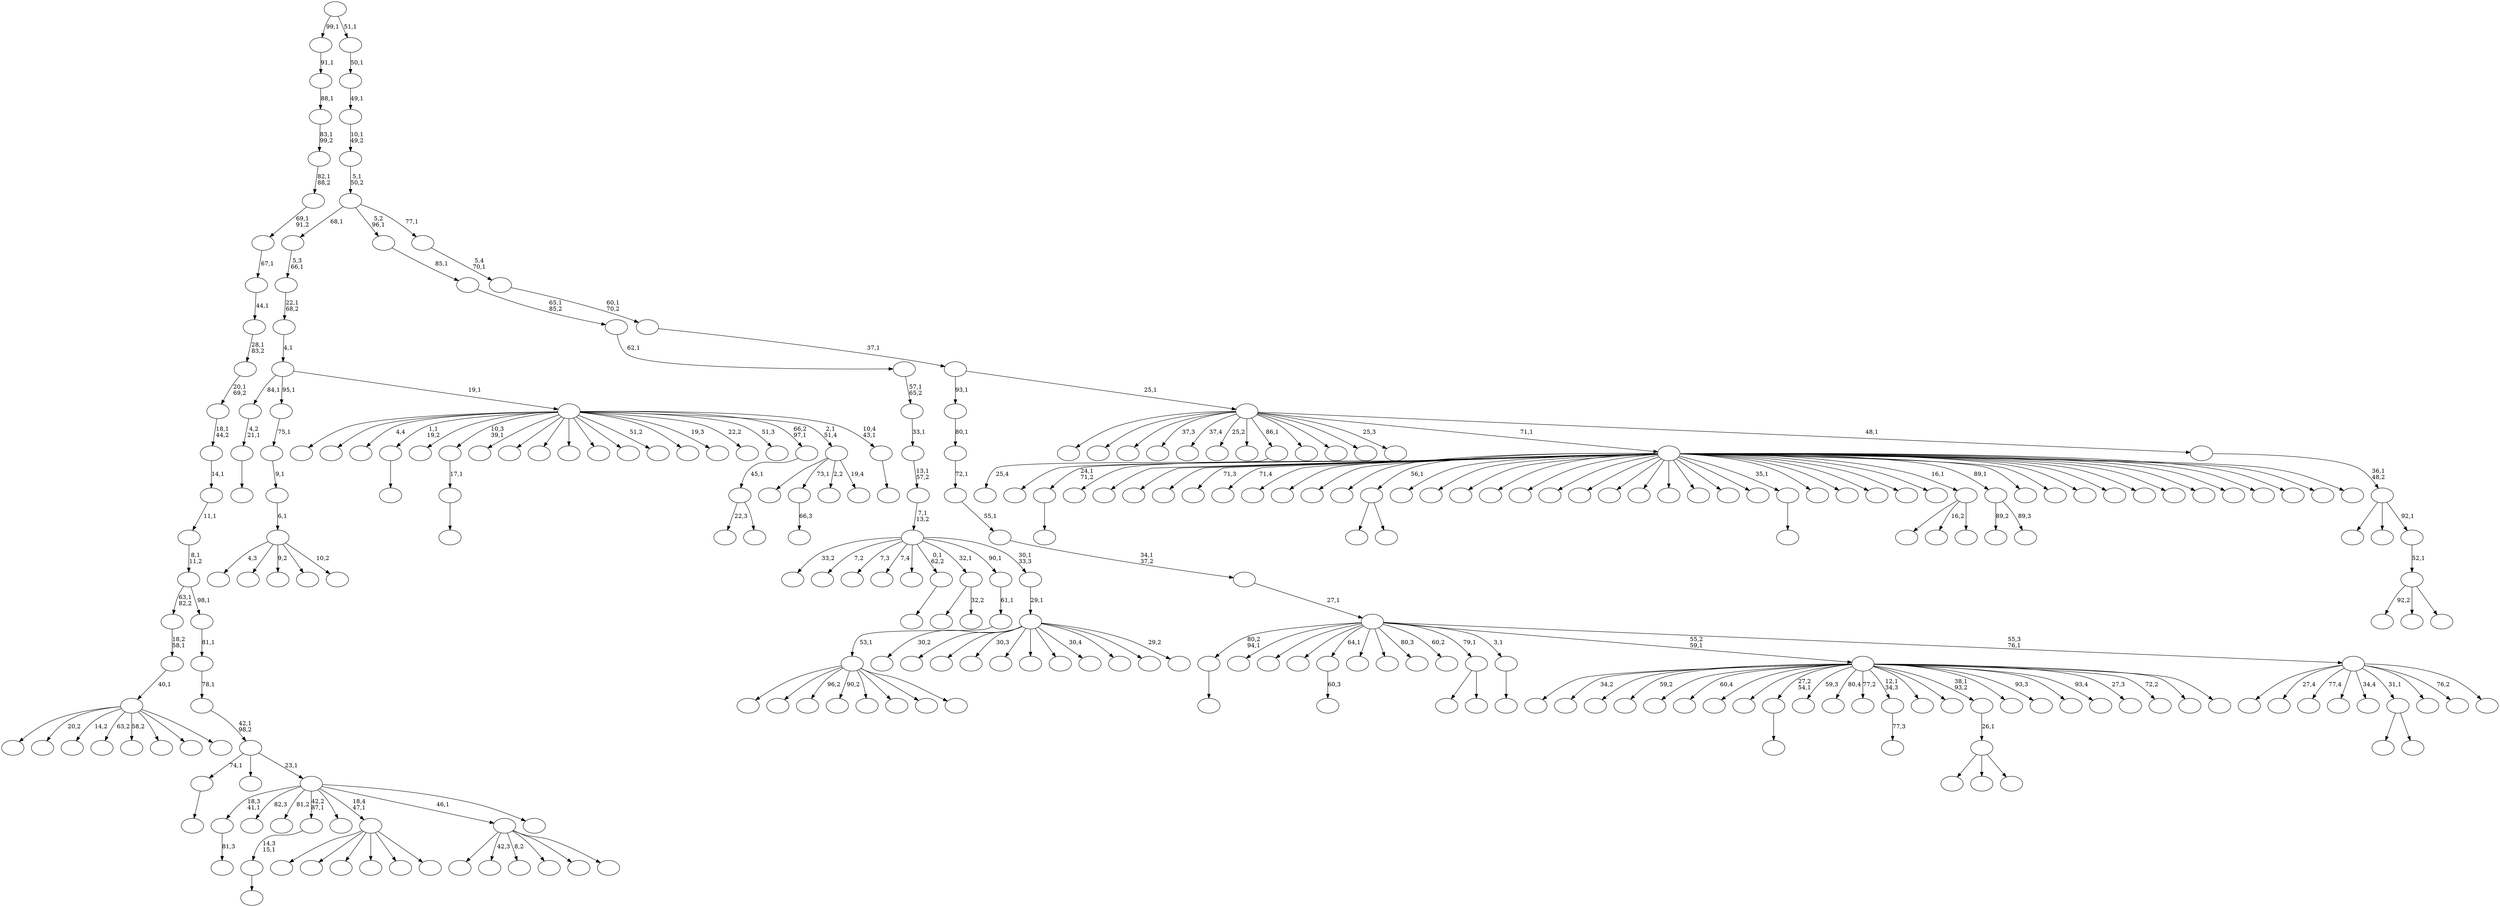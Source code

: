 digraph T {
	300 [label=""]
	299 [label=""]
	298 [label=""]
	297 [label=""]
	296 [label=""]
	295 [label=""]
	294 [label=""]
	293 [label=""]
	292 [label=""]
	291 [label=""]
	290 [label=""]
	289 [label=""]
	288 [label=""]
	287 [label=""]
	286 [label=""]
	285 [label=""]
	284 [label=""]
	283 [label=""]
	282 [label=""]
	281 [label=""]
	280 [label=""]
	279 [label=""]
	278 [label=""]
	277 [label=""]
	276 [label=""]
	275 [label=""]
	274 [label=""]
	273 [label=""]
	272 [label=""]
	271 [label=""]
	270 [label=""]
	269 [label=""]
	268 [label=""]
	267 [label=""]
	266 [label=""]
	265 [label=""]
	264 [label=""]
	263 [label=""]
	262 [label=""]
	261 [label=""]
	260 [label=""]
	259 [label=""]
	258 [label=""]
	257 [label=""]
	256 [label=""]
	255 [label=""]
	254 [label=""]
	253 [label=""]
	252 [label=""]
	251 [label=""]
	250 [label=""]
	249 [label=""]
	248 [label=""]
	247 [label=""]
	246 [label=""]
	245 [label=""]
	244 [label=""]
	243 [label=""]
	242 [label=""]
	241 [label=""]
	240 [label=""]
	239 [label=""]
	238 [label=""]
	237 [label=""]
	236 [label=""]
	235 [label=""]
	234 [label=""]
	233 [label=""]
	232 [label=""]
	231 [label=""]
	230 [label=""]
	229 [label=""]
	228 [label=""]
	227 [label=""]
	226 [label=""]
	225 [label=""]
	224 [label=""]
	223 [label=""]
	222 [label=""]
	221 [label=""]
	220 [label=""]
	219 [label=""]
	218 [label=""]
	217 [label=""]
	216 [label=""]
	215 [label=""]
	214 [label=""]
	213 [label=""]
	212 [label=""]
	211 [label=""]
	210 [label=""]
	209 [label=""]
	208 [label=""]
	207 [label=""]
	206 [label=""]
	205 [label=""]
	204 [label=""]
	203 [label=""]
	202 [label=""]
	201 [label=""]
	200 [label=""]
	199 [label=""]
	198 [label=""]
	197 [label=""]
	196 [label=""]
	195 [label=""]
	194 [label=""]
	193 [label=""]
	192 [label=""]
	191 [label=""]
	190 [label=""]
	189 [label=""]
	188 [label=""]
	187 [label=""]
	186 [label=""]
	185 [label=""]
	184 [label=""]
	183 [label=""]
	182 [label=""]
	181 [label=""]
	180 [label=""]
	179 [label=""]
	178 [label=""]
	177 [label=""]
	176 [label=""]
	175 [label=""]
	174 [label=""]
	173 [label=""]
	172 [label=""]
	171 [label=""]
	170 [label=""]
	169 [label=""]
	168 [label=""]
	167 [label=""]
	166 [label=""]
	165 [label=""]
	164 [label=""]
	163 [label=""]
	162 [label=""]
	161 [label=""]
	160 [label=""]
	159 [label=""]
	158 [label=""]
	157 [label=""]
	156 [label=""]
	155 [label=""]
	154 [label=""]
	153 [label=""]
	152 [label=""]
	151 [label=""]
	150 [label=""]
	149 [label=""]
	148 [label=""]
	147 [label=""]
	146 [label=""]
	145 [label=""]
	144 [label=""]
	143 [label=""]
	142 [label=""]
	141 [label=""]
	140 [label=""]
	139 [label=""]
	138 [label=""]
	137 [label=""]
	136 [label=""]
	135 [label=""]
	134 [label=""]
	133 [label=""]
	132 [label=""]
	131 [label=""]
	130 [label=""]
	129 [label=""]
	128 [label=""]
	127 [label=""]
	126 [label=""]
	125 [label=""]
	124 [label=""]
	123 [label=""]
	122 [label=""]
	121 [label=""]
	120 [label=""]
	119 [label=""]
	118 [label=""]
	117 [label=""]
	116 [label=""]
	115 [label=""]
	114 [label=""]
	113 [label=""]
	112 [label=""]
	111 [label=""]
	110 [label=""]
	109 [label=""]
	108 [label=""]
	107 [label=""]
	106 [label=""]
	105 [label=""]
	104 [label=""]
	103 [label=""]
	102 [label=""]
	101 [label=""]
	100 [label=""]
	99 [label=""]
	98 [label=""]
	97 [label=""]
	96 [label=""]
	95 [label=""]
	94 [label=""]
	93 [label=""]
	92 [label=""]
	91 [label=""]
	90 [label=""]
	89 [label=""]
	88 [label=""]
	87 [label=""]
	86 [label=""]
	85 [label=""]
	84 [label=""]
	83 [label=""]
	82 [label=""]
	81 [label=""]
	80 [label=""]
	79 [label=""]
	78 [label=""]
	77 [label=""]
	76 [label=""]
	75 [label=""]
	74 [label=""]
	73 [label=""]
	72 [label=""]
	71 [label=""]
	70 [label=""]
	69 [label=""]
	68 [label=""]
	67 [label=""]
	66 [label=""]
	65 [label=""]
	64 [label=""]
	63 [label=""]
	62 [label=""]
	61 [label=""]
	60 [label=""]
	59 [label=""]
	58 [label=""]
	57 [label=""]
	56 [label=""]
	55 [label=""]
	54 [label=""]
	53 [label=""]
	52 [label=""]
	51 [label=""]
	50 [label=""]
	49 [label=""]
	48 [label=""]
	47 [label=""]
	46 [label=""]
	45 [label=""]
	44 [label=""]
	43 [label=""]
	42 [label=""]
	41 [label=""]
	40 [label=""]
	39 [label=""]
	38 [label=""]
	37 [label=""]
	36 [label=""]
	35 [label=""]
	34 [label=""]
	33 [label=""]
	32 [label=""]
	31 [label=""]
	30 [label=""]
	29 [label=""]
	28 [label=""]
	27 [label=""]
	26 [label=""]
	25 [label=""]
	24 [label=""]
	23 [label=""]
	22 [label=""]
	21 [label=""]
	20 [label=""]
	19 [label=""]
	18 [label=""]
	17 [label=""]
	16 [label=""]
	15 [label=""]
	14 [label=""]
	13 [label=""]
	12 [label=""]
	11 [label=""]
	10 [label=""]
	9 [label=""]
	8 [label=""]
	7 [label=""]
	6 [label=""]
	5 [label=""]
	4 [label=""]
	3 [label=""]
	2 [label=""]
	1 [label=""]
	0 [label=""]
	293 -> 294 [label=""]
	287 -> 288 [label=""]
	261 -> 262 [label=""]
	260 -> 261 [label="4,2\n21,1"]
	257 -> 258 [label="81,3"]
	247 -> 248 [label=""]
	245 -> 246 [label="60,3"]
	238 -> 239 [label=""]
	237 -> 238 [label="17,1"]
	224 -> 292 [label=""]
	224 -> 225 [label=""]
	218 -> 219 [label="66,3"]
	197 -> 198 [label=""]
	187 -> 188 [label=""]
	186 -> 187 [label="14,3\n15,1"]
	181 -> 182 [label=""]
	169 -> 170 [label="77,3"]
	163 -> 164 [label=""]
	154 -> 155 [label="25,4"]
	149 -> 250 [label=""]
	149 -> 152 [label=""]
	149 -> 150 [label=""]
	148 -> 149 [label="26,1"]
	141 -> 142 [label=""]
	124 -> 159 [label=""]
	124 -> 138 [label="16,2"]
	124 -> 125 [label=""]
	122 -> 203 [label="89,2"]
	122 -> 123 [label="89,3"]
	116 -> 241 [label=""]
	116 -> 117 [label=""]
	110 -> 259 [label=""]
	110 -> 209 [label=""]
	110 -> 178 [label=""]
	110 -> 145 [label=""]
	110 -> 140 [label=""]
	110 -> 111 [label=""]
	105 -> 266 [label="4,3"]
	105 -> 242 [label=""]
	105 -> 189 [label="9,2"]
	105 -> 132 [label=""]
	105 -> 106 [label="10,2"]
	104 -> 105 [label="6,1"]
	103 -> 104 [label="9,1"]
	102 -> 103 [label="75,1"]
	99 -> 256 [label=""]
	99 -> 100 [label="32,2"]
	95 -> 296 [label=""]
	95 -> 254 [label=""]
	95 -> 252 [label="96,2"]
	95 -> 222 [label="90,2"]
	95 -> 192 [label=""]
	95 -> 168 [label=""]
	95 -> 165 [label=""]
	95 -> 96 [label=""]
	94 -> 95 [label="53,1"]
	93 -> 94 [label="61,1"]
	91 -> 160 [label=""]
	91 -> 92 [label=""]
	89 -> 291 [label=""]
	89 -> 271 [label="42,3"]
	89 -> 194 [label="8,2"]
	89 -> 139 [label=""]
	89 -> 136 [label=""]
	89 -> 90 [label=""]
	81 -> 283 [label=""]
	81 -> 263 [label="20,2"]
	81 -> 223 [label="14,2"]
	81 -> 208 [label="63,2"]
	81 -> 171 [label="58,2"]
	81 -> 147 [label=""]
	81 -> 128 [label=""]
	81 -> 82 [label=""]
	80 -> 81 [label="40,1"]
	79 -> 80 [label="18,2\n58,1"]
	77 -> 78 [label=""]
	75 -> 253 [label="22,3"]
	75 -> 76 [label=""]
	74 -> 75 [label="45,1"]
	71 -> 299 [label=""]
	71 -> 218 [label="73,1"]
	71 -> 84 [label="2,2"]
	71 -> 72 [label="19,4"]
	67 -> 300 [label=""]
	67 -> 297 [label="34,2"]
	67 -> 284 [label=""]
	67 -> 281 [label="59,2"]
	67 -> 279 [label=""]
	67 -> 276 [label="60,4"]
	67 -> 229 [label=""]
	67 -> 212 [label=""]
	67 -> 197 [label="27,2\n54,1"]
	67 -> 185 [label="59,3"]
	67 -> 173 [label="80,4"]
	67 -> 172 [label="77,2"]
	67 -> 169 [label="12,1\n34,3"]
	67 -> 158 [label=""]
	67 -> 156 [label=""]
	67 -> 148 [label="38,1\n93,2"]
	67 -> 146 [label=""]
	67 -> 126 [label="93,3"]
	67 -> 120 [label=""]
	67 -> 115 [label="93,4"]
	67 -> 114 [label="27,3"]
	67 -> 101 [label="72,2"]
	67 -> 86 [label=""]
	67 -> 68 [label=""]
	64 -> 226 [label=""]
	64 -> 200 [label="27,4"]
	64 -> 199 [label="77,4"]
	64 -> 137 [label=""]
	64 -> 134 [label="34,4"]
	64 -> 91 [label="31,1"]
	64 -> 83 [label=""]
	64 -> 73 [label="76,2"]
	64 -> 65 [label=""]
	63 -> 287 [label="80,2\n94,1"]
	63 -> 286 [label=""]
	63 -> 280 [label=""]
	63 -> 277 [label=""]
	63 -> 245 [label="64,1"]
	63 -> 220 [label=""]
	63 -> 193 [label=""]
	63 -> 162 [label="80,3"]
	63 -> 121 [label="60,2"]
	63 -> 116 [label="79,1"]
	63 -> 77 [label="3,1"]
	63 -> 67 [label="55,2\n59,1"]
	63 -> 64 [label="55,3\n76,1"]
	62 -> 63 [label="27,1"]
	61 -> 62 [label="34,1\n37,2"]
	60 -> 61 [label="55,1"]
	59 -> 60 [label="72,1"]
	58 -> 59 [label="80,1"]
	56 -> 57 [label=""]
	55 -> 298 [label=""]
	55 -> 273 [label=""]
	55 -> 249 [label="4,4"]
	55 -> 247 [label="1,1\n19,2"]
	55 -> 243 [label=""]
	55 -> 237 [label="10,3\n39,1"]
	55 -> 236 [label=""]
	55 -> 232 [label=""]
	55 -> 230 [label=""]
	55 -> 221 [label=""]
	55 -> 215 [label=""]
	55 -> 214 [label=""]
	55 -> 190 [label="51,2"]
	55 -> 151 [label=""]
	55 -> 143 [label="19,3"]
	55 -> 135 [label="22,2"]
	55 -> 130 [label="51,3"]
	55 -> 74 [label="66,2\n97,1"]
	55 -> 71 [label="2,1\n51,4"]
	55 -> 56 [label="10,4\n43,1"]
	54 -> 260 [label="84,1"]
	54 -> 102 [label="95,1"]
	54 -> 55 [label="19,1"]
	53 -> 54 [label="4,1"]
	52 -> 53 [label="22,1\n68,2"]
	51 -> 52 [label="5,3\n66,1"]
	48 -> 285 [label="30,2"]
	48 -> 275 [label=""]
	48 -> 244 [label=""]
	48 -> 240 [label="30,3"]
	48 -> 196 [label=""]
	48 -> 184 [label=""]
	48 -> 177 [label=""]
	48 -> 144 [label="30,4"]
	48 -> 87 [label=""]
	48 -> 50 [label=""]
	48 -> 49 [label="29,2"]
	47 -> 48 [label="29,1"]
	46 -> 267 [label="33,2"]
	46 -> 235 [label="7,2"]
	46 -> 231 [label="7,3"]
	46 -> 227 [label="7,4"]
	46 -> 211 [label=""]
	46 -> 141 [label="0,1\n62,2"]
	46 -> 99 [label="32,1"]
	46 -> 93 [label="90,1"]
	46 -> 47 [label="30,1\n33,3"]
	45 -> 46 [label="7,1\n13,2"]
	44 -> 45 [label="13,1\n57,2"]
	43 -> 44 [label="33,1"]
	42 -> 43 [label="57,1\n65,2"]
	41 -> 42 [label="62,1"]
	40 -> 41 [label="65,1\n85,2"]
	39 -> 40 [label="85,1"]
	36 -> 257 [label="18,3\n41,1"]
	36 -> 206 [label="82,3"]
	36 -> 195 [label="81,2"]
	36 -> 186 [label="42,2\n87,1"]
	36 -> 180 [label=""]
	36 -> 110 [label="18,4\n47,1"]
	36 -> 89 [label="46,1"]
	36 -> 37 [label=""]
	35 -> 181 [label="74,1"]
	35 -> 119 [label=""]
	35 -> 36 [label="23,1"]
	34 -> 35 [label="42,1\n98,2"]
	33 -> 34 [label="78,1"]
	32 -> 33 [label="81,1"]
	31 -> 79 [label="63,1\n82,2"]
	31 -> 32 [label="98,1"]
	30 -> 31 [label="8,1\n11,2"]
	29 -> 30 [label="11,1"]
	28 -> 29 [label="14,1"]
	27 -> 28 [label="18,1\n44,2"]
	26 -> 27 [label="20,1\n69,2"]
	25 -> 26 [label="28,1\n83,2"]
	24 -> 25 [label="44,1"]
	23 -> 24 [label="67,1"]
	22 -> 23 [label="69,1\n91,2"]
	21 -> 22 [label="82,1\n88,2"]
	20 -> 21 [label="83,1\n99,2"]
	19 -> 20 [label="88,1"]
	18 -> 19 [label="91,1"]
	16 -> 295 [label=""]
	16 -> 293 [label="24,1\n71,2"]
	16 -> 289 [label=""]
	16 -> 282 [label=""]
	16 -> 278 [label=""]
	16 -> 268 [label=""]
	16 -> 265 [label="71,3"]
	16 -> 264 [label="71,4"]
	16 -> 255 [label=""]
	16 -> 234 [label=""]
	16 -> 233 [label=""]
	16 -> 228 [label=""]
	16 -> 224 [label="56,1"]
	16 -> 217 [label=""]
	16 -> 216 [label=""]
	16 -> 213 [label=""]
	16 -> 210 [label=""]
	16 -> 207 [label=""]
	16 -> 205 [label=""]
	16 -> 204 [label=""]
	16 -> 202 [label=""]
	16 -> 191 [label=""]
	16 -> 179 [label=""]
	16 -> 176 [label=""]
	16 -> 167 [label=""]
	16 -> 166 [label=""]
	16 -> 163 [label="35,1"]
	16 -> 161 [label=""]
	16 -> 157 [label=""]
	16 -> 133 [label=""]
	16 -> 131 [label=""]
	16 -> 129 [label=""]
	16 -> 124 [label="16,1"]
	16 -> 122 [label="89,1"]
	16 -> 118 [label=""]
	16 -> 113 [label=""]
	16 -> 112 [label=""]
	16 -> 108 [label=""]
	16 -> 107 [label=""]
	16 -> 98 [label=""]
	16 -> 97 [label=""]
	16 -> 85 [label=""]
	16 -> 70 [label=""]
	16 -> 69 [label=""]
	16 -> 38 [label=""]
	16 -> 17 [label=""]
	14 -> 290 [label="92,2"]
	14 -> 153 [label=""]
	14 -> 15 [label=""]
	13 -> 14 [label="52,1"]
	12 -> 269 [label=""]
	12 -> 175 [label=""]
	12 -> 13 [label="92,1"]
	11 -> 12 [label="36,1\n48,2"]
	10 -> 274 [label=""]
	10 -> 272 [label=""]
	10 -> 270 [label=""]
	10 -> 251 [label="37,3"]
	10 -> 201 [label="37,4"]
	10 -> 183 [label="25,2"]
	10 -> 174 [label=""]
	10 -> 154 [label="86,1"]
	10 -> 127 [label=""]
	10 -> 109 [label=""]
	10 -> 88 [label=""]
	10 -> 66 [label="25,3"]
	10 -> 16 [label="71,1"]
	10 -> 11 [label="48,1"]
	9 -> 58 [label="93,1"]
	9 -> 10 [label="25,1"]
	8 -> 9 [label="37,1"]
	7 -> 8 [label="60,1\n70,2"]
	6 -> 7 [label="5,4\n70,1"]
	5 -> 51 [label="68,1"]
	5 -> 39 [label="5,2\n96,1"]
	5 -> 6 [label="77,1"]
	4 -> 5 [label="5,1\n50,2"]
	3 -> 4 [label="10,1\n49,2"]
	2 -> 3 [label="49,1"]
	1 -> 2 [label="50,1"]
	0 -> 18 [label="99,1"]
	0 -> 1 [label="51,1"]
}
